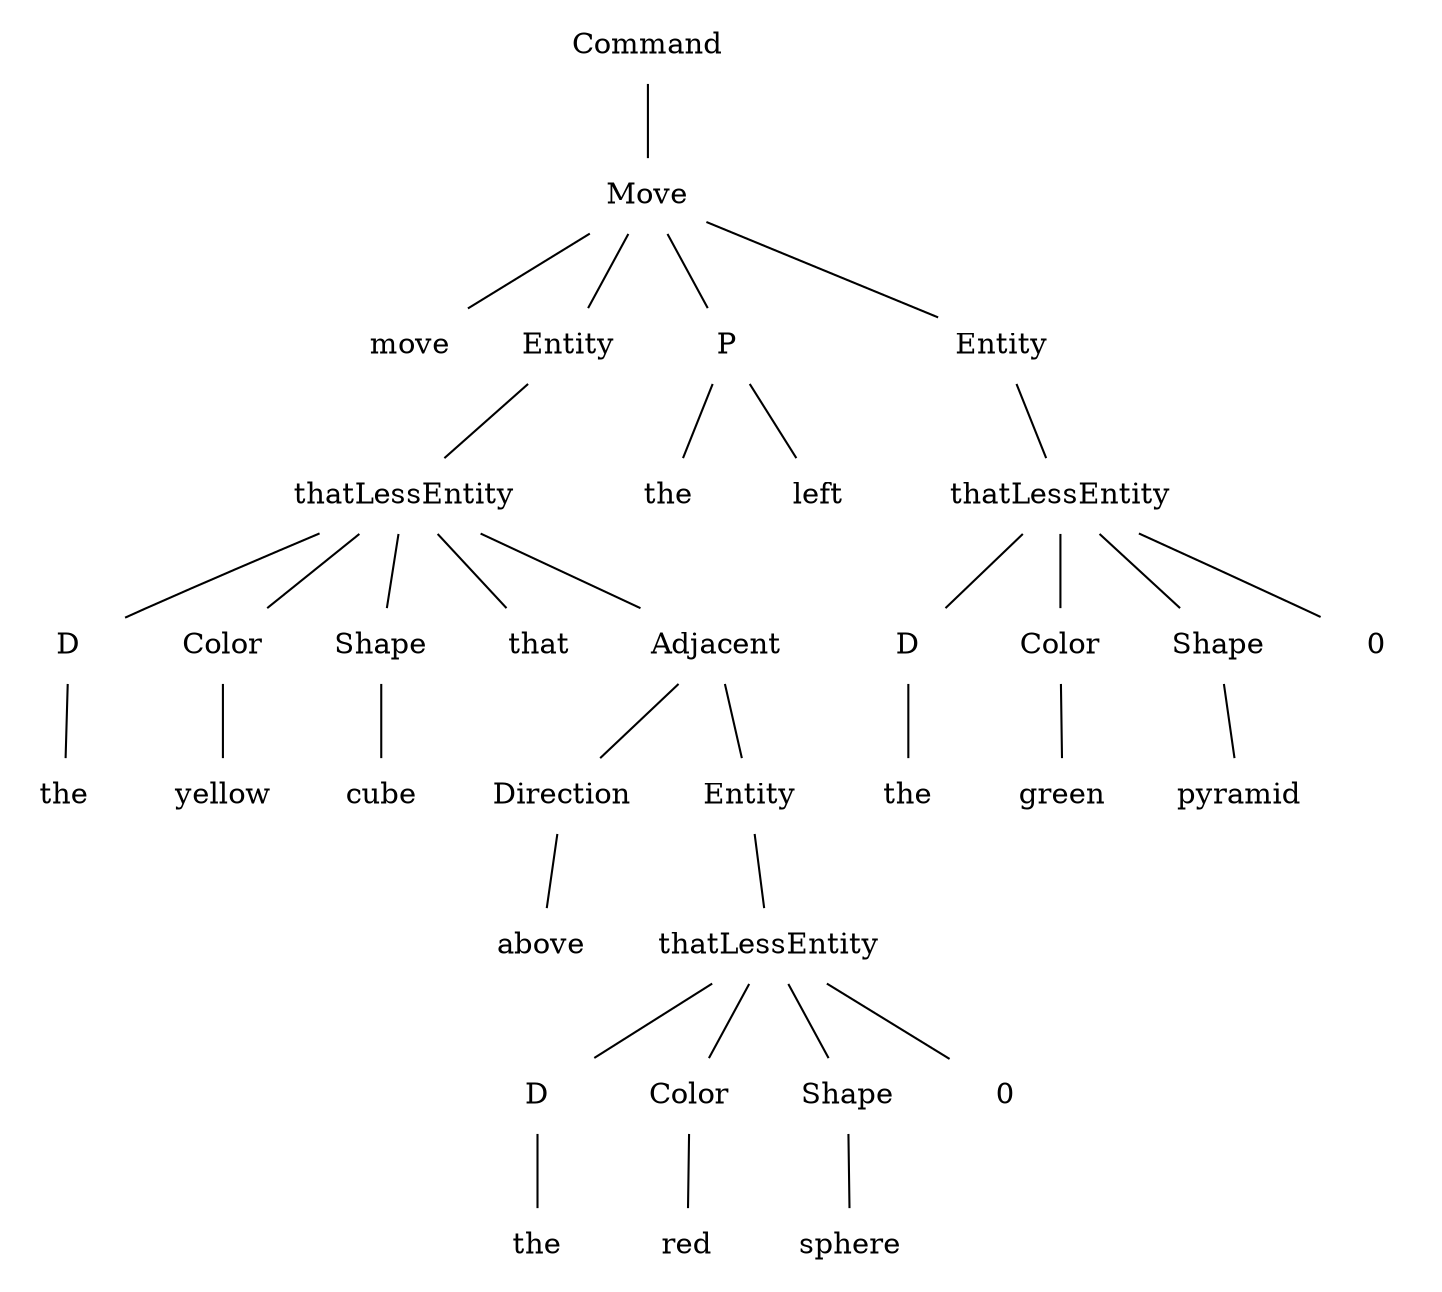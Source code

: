 digraph "tree6.dot" {
 node [shape = plaintext]; 
 edge [arrowhead = none]; 
n0 [label = "Command"];
n0-> n1;
n1 [label = "Move"];
n1-> n2;
n1-> n3;
n1-> n24;
n1-> n27;
n2 [label = "move"];
n3 [label = "Entity"];
n3-> n4;
n4 [label = "thatLessEntity"];
n4-> n5;
n4-> n7;
n4-> n9;
n4-> n11;
n4-> n12;
n5 [label = "D"];
n5-> n6;
n6 [label = "the"];
n7 [label = "Color"];
n7-> n8;
n8 [label = "yellow"];
n9 [label = "Shape"];
n9-> n10;
n10 [label = "cube"];
n11 [label = "that"];
n12 [label = "Adjacent"];
n12-> n13;
n12-> n15;
n13 [label = "Direction"];
n13-> n14;
n14 [label = "above"];
n15 [label = "Entity"];
n15-> n16;
n16 [label = "thatLessEntity"];
n16-> n17;
n16-> n19;
n16-> n21;
n16-> n23;
n17 [label = "D"];
n17-> n18;
n18 [label = "the"];
n19 [label = "Color"];
n19-> n20;
n20 [label = "red"];
n21 [label = "Shape"];
n21-> n22;
n22 [label = "sphere"];
n23 [label = "0"];
n24 [label = "P"];
n24-> n25;
n24-> n26;
n25 [label = "the"];
n26 [label = "left"];
n27 [label = "Entity"];
n27-> n28;
n28 [label = "thatLessEntity"];
n28-> n29;
n28-> n31;
n28-> n33;
n28-> n35;
n29 [label = "D"];
n29-> n30;
n30 [label = "the"];
n31 [label = "Color"];
n31-> n32;
n32 [label = "green"];
n33 [label = "Shape"];
n33-> n34;
n34 [label = "pyramid"];
n35 [label = "0"];
}